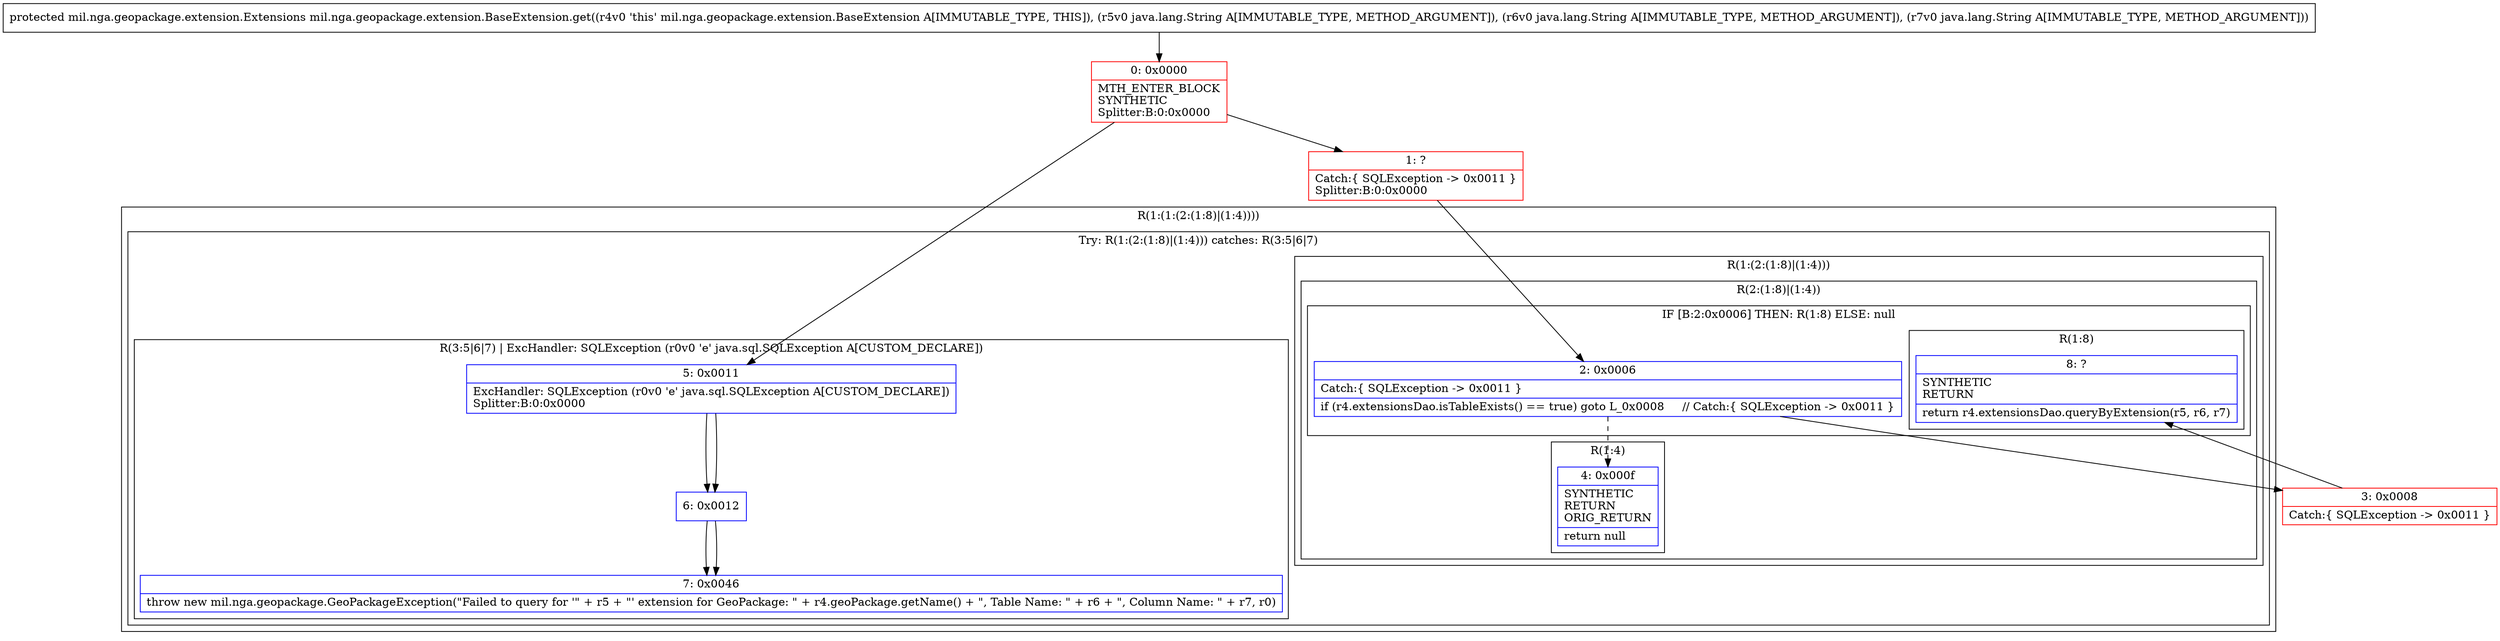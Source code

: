 digraph "CFG formil.nga.geopackage.extension.BaseExtension.get(Ljava\/lang\/String;Ljava\/lang\/String;Ljava\/lang\/String;)Lmil\/nga\/geopackage\/extension\/Extensions;" {
subgraph cluster_Region_1441422272 {
label = "R(1:(1:(2:(1:8)|(1:4))))";
node [shape=record,color=blue];
subgraph cluster_TryCatchRegion_942538242 {
label = "Try: R(1:(2:(1:8)|(1:4))) catches: R(3:5|6|7)";
node [shape=record,color=blue];
subgraph cluster_Region_643473453 {
label = "R(1:(2:(1:8)|(1:4)))";
node [shape=record,color=blue];
subgraph cluster_Region_407816546 {
label = "R(2:(1:8)|(1:4))";
node [shape=record,color=blue];
subgraph cluster_IfRegion_536720880 {
label = "IF [B:2:0x0006] THEN: R(1:8) ELSE: null";
node [shape=record,color=blue];
Node_2 [shape=record,label="{2\:\ 0x0006|Catch:\{ SQLException \-\> 0x0011 \}\l|if (r4.extensionsDao.isTableExists() == true) goto L_0x0008     \/\/ Catch:\{ SQLException \-\> 0x0011 \}\l}"];
subgraph cluster_Region_1215792611 {
label = "R(1:8)";
node [shape=record,color=blue];
Node_8 [shape=record,label="{8\:\ ?|SYNTHETIC\lRETURN\l|return r4.extensionsDao.queryByExtension(r5, r6, r7)\l}"];
}
}
subgraph cluster_Region_996089608 {
label = "R(1:4)";
node [shape=record,color=blue];
Node_4 [shape=record,label="{4\:\ 0x000f|SYNTHETIC\lRETURN\lORIG_RETURN\l|return null\l}"];
}
}
}
subgraph cluster_Region_1437910232 {
label = "R(3:5|6|7) | ExcHandler: SQLException (r0v0 'e' java.sql.SQLException A[CUSTOM_DECLARE])\l";
node [shape=record,color=blue];
Node_5 [shape=record,label="{5\:\ 0x0011|ExcHandler: SQLException (r0v0 'e' java.sql.SQLException A[CUSTOM_DECLARE])\lSplitter:B:0:0x0000\l}"];
Node_6 [shape=record,label="{6\:\ 0x0012}"];
Node_7 [shape=record,label="{7\:\ 0x0046|throw new mil.nga.geopackage.GeoPackageException(\"Failed to query for '\" + r5 + \"' extension for GeoPackage: \" + r4.geoPackage.getName() + \", Table Name: \" + r6 + \", Column Name: \" + r7, r0)\l}"];
}
}
}
subgraph cluster_Region_1437910232 {
label = "R(3:5|6|7) | ExcHandler: SQLException (r0v0 'e' java.sql.SQLException A[CUSTOM_DECLARE])\l";
node [shape=record,color=blue];
Node_5 [shape=record,label="{5\:\ 0x0011|ExcHandler: SQLException (r0v0 'e' java.sql.SQLException A[CUSTOM_DECLARE])\lSplitter:B:0:0x0000\l}"];
Node_6 [shape=record,label="{6\:\ 0x0012}"];
Node_7 [shape=record,label="{7\:\ 0x0046|throw new mil.nga.geopackage.GeoPackageException(\"Failed to query for '\" + r5 + \"' extension for GeoPackage: \" + r4.geoPackage.getName() + \", Table Name: \" + r6 + \", Column Name: \" + r7, r0)\l}"];
}
Node_0 [shape=record,color=red,label="{0\:\ 0x0000|MTH_ENTER_BLOCK\lSYNTHETIC\lSplitter:B:0:0x0000\l}"];
Node_1 [shape=record,color=red,label="{1\:\ ?|Catch:\{ SQLException \-\> 0x0011 \}\lSplitter:B:0:0x0000\l}"];
Node_3 [shape=record,color=red,label="{3\:\ 0x0008|Catch:\{ SQLException \-\> 0x0011 \}\l}"];
MethodNode[shape=record,label="{protected mil.nga.geopackage.extension.Extensions mil.nga.geopackage.extension.BaseExtension.get((r4v0 'this' mil.nga.geopackage.extension.BaseExtension A[IMMUTABLE_TYPE, THIS]), (r5v0 java.lang.String A[IMMUTABLE_TYPE, METHOD_ARGUMENT]), (r6v0 java.lang.String A[IMMUTABLE_TYPE, METHOD_ARGUMENT]), (r7v0 java.lang.String A[IMMUTABLE_TYPE, METHOD_ARGUMENT])) }"];
MethodNode -> Node_0;
Node_2 -> Node_3;
Node_2 -> Node_4[style=dashed];
Node_5 -> Node_6;
Node_6 -> Node_7;
Node_5 -> Node_6;
Node_6 -> Node_7;
Node_0 -> Node_1;
Node_0 -> Node_5;
Node_1 -> Node_2;
Node_3 -> Node_8;
}


